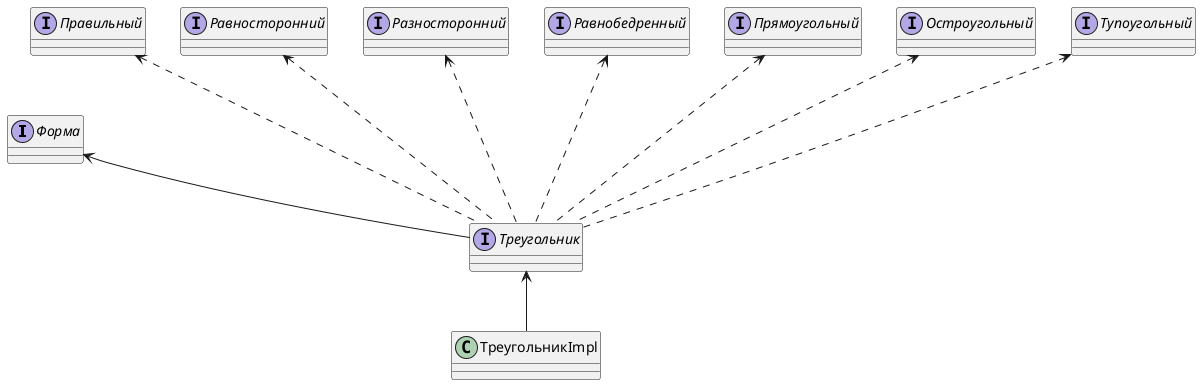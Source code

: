 @startuml

interface Форма
interface Правильный
interface Равносторонний
interface Разносторонний
interface Равнобедренный
interface Прямоугольный
interface Остроугольный
interface Тупоугольный

interface Треугольник
class ТреугольникImpl

'ветка треугольников
Форма <-- Треугольник
Треугольник <-- ТреугольникImpl
Правильный <... Треугольник
Равносторонний <... Треугольник
Разносторонний <... Треугольник
Равнобедренный <... Треугольник
Прямоугольный <... Треугольник
Остроугольный <... Треугольник
Тупоугольный <... Треугольник

@enduml